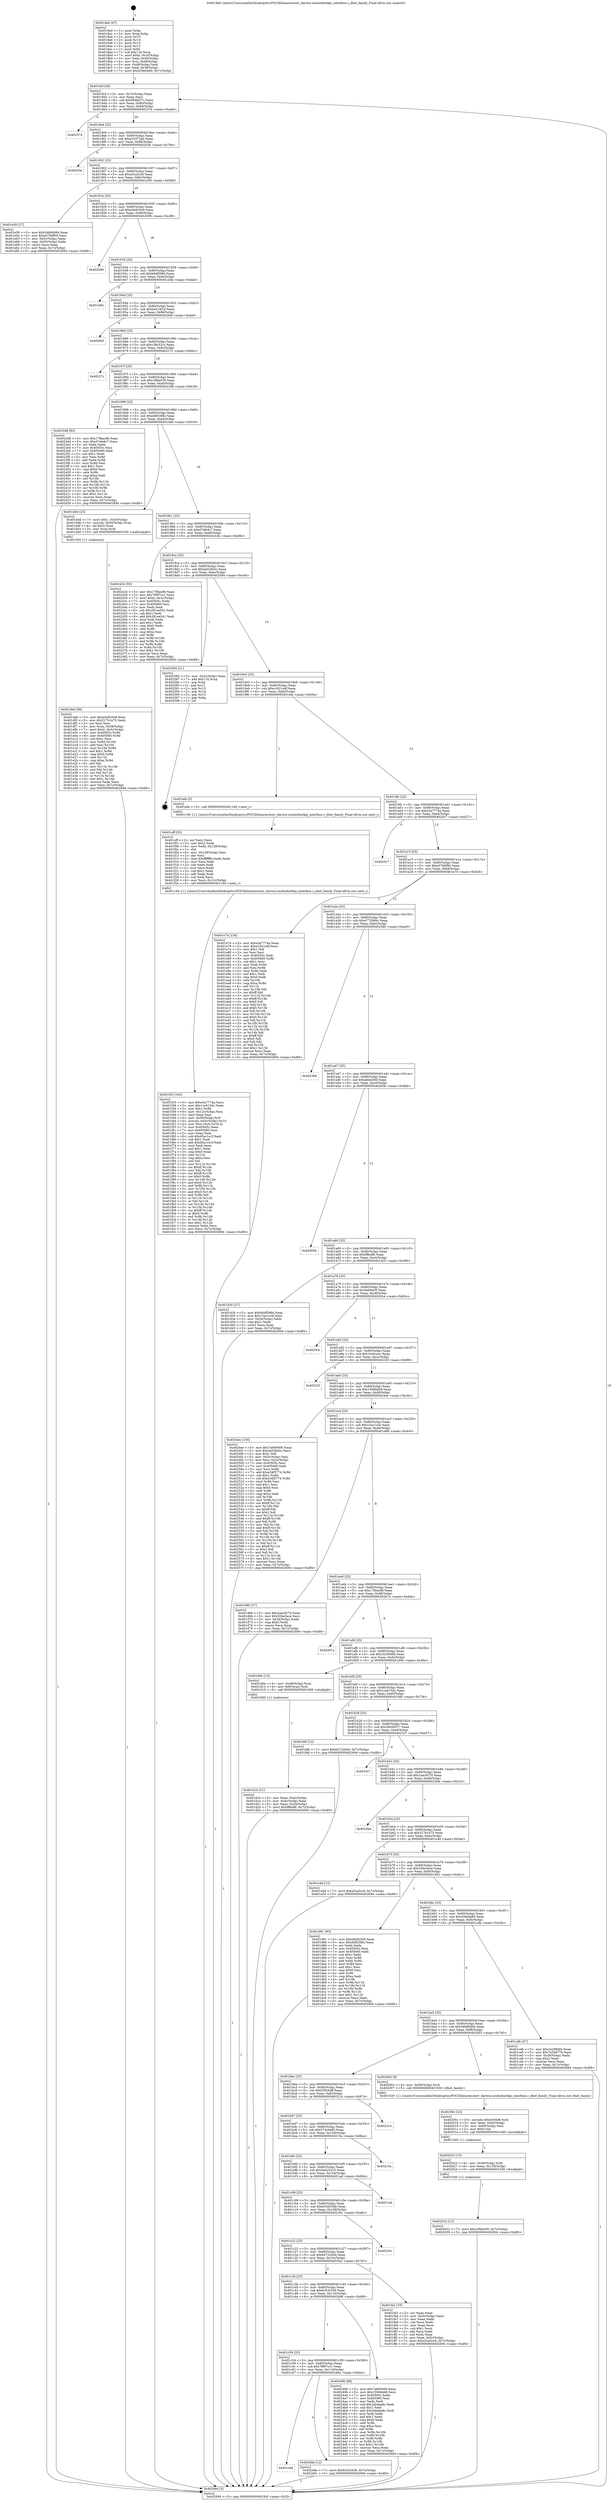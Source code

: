 digraph "0x4018a0" {
  label = "0x4018a0 (/mnt/c/Users/mathe/Desktop/tcc/POCII/binaries/extr_darwin-xnubsdnetkpi_interface.c_ifnet_family_Final-ollvm.out::main(0))"
  labelloc = "t"
  node[shape=record]

  Entry [label="",width=0.3,height=0.3,shape=circle,fillcolor=black,style=filled]
  "0x4018cf" [label="{
     0x4018cf [26]\l
     | [instrs]\l
     &nbsp;&nbsp;0x4018cf \<+3\>: mov -0x7c(%rbp),%eax\l
     &nbsp;&nbsp;0x4018d2 \<+2\>: mov %eax,%ecx\l
     &nbsp;&nbsp;0x4018d4 \<+6\>: sub $0x994bf27c,%ecx\l
     &nbsp;&nbsp;0x4018da \<+3\>: mov %eax,-0x80(%rbp)\l
     &nbsp;&nbsp;0x4018dd \<+6\>: mov %ecx,-0x84(%rbp)\l
     &nbsp;&nbsp;0x4018e3 \<+6\>: je 0000000000402374 \<main+0xad4\>\l
  }"]
  "0x402374" [label="{
     0x402374\l
  }", style=dashed]
  "0x4018e9" [label="{
     0x4018e9 [25]\l
     | [instrs]\l
     &nbsp;&nbsp;0x4018e9 \<+5\>: jmp 00000000004018ee \<main+0x4e\>\l
     &nbsp;&nbsp;0x4018ee \<+3\>: mov -0x80(%rbp),%eax\l
     &nbsp;&nbsp;0x4018f1 \<+5\>: sub $0xa10372ab,%eax\l
     &nbsp;&nbsp;0x4018f6 \<+6\>: mov %eax,-0x88(%rbp)\l
     &nbsp;&nbsp;0x4018fc \<+6\>: je 000000000040203e \<main+0x79e\>\l
  }"]
  Exit [label="",width=0.3,height=0.3,shape=circle,fillcolor=black,style=filled,peripheries=2]
  "0x40203e" [label="{
     0x40203e\l
  }", style=dashed]
  "0x401902" [label="{
     0x401902 [25]\l
     | [instrs]\l
     &nbsp;&nbsp;0x401902 \<+5\>: jmp 0000000000401907 \<main+0x67\>\l
     &nbsp;&nbsp;0x401907 \<+3\>: mov -0x80(%rbp),%eax\l
     &nbsp;&nbsp;0x40190a \<+5\>: sub $0xa3ca5cc8,%eax\l
     &nbsp;&nbsp;0x40190f \<+6\>: mov %eax,-0x8c(%rbp)\l
     &nbsp;&nbsp;0x401915 \<+6\>: je 0000000000401e59 \<main+0x5b9\>\l
  }"]
  "0x401c6d" [label="{
     0x401c6d\l
  }", style=dashed]
  "0x401e59" [label="{
     0x401e59 [27]\l
     | [instrs]\l
     &nbsp;&nbsp;0x401e59 \<+5\>: mov $0x54666d94,%eax\l
     &nbsp;&nbsp;0x401e5e \<+5\>: mov $0xe57b6f00,%ecx\l
     &nbsp;&nbsp;0x401e63 \<+3\>: mov -0x5c(%rbp),%edx\l
     &nbsp;&nbsp;0x401e66 \<+3\>: cmp -0x50(%rbp),%edx\l
     &nbsp;&nbsp;0x401e69 \<+3\>: cmovl %ecx,%eax\l
     &nbsp;&nbsp;0x401e6c \<+3\>: mov %eax,-0x7c(%rbp)\l
     &nbsp;&nbsp;0x401e6f \<+5\>: jmp 0000000000402694 \<main+0xdf4\>\l
  }"]
  "0x40191b" [label="{
     0x40191b [25]\l
     | [instrs]\l
     &nbsp;&nbsp;0x40191b \<+5\>: jmp 0000000000401920 \<main+0x80\>\l
     &nbsp;&nbsp;0x401920 \<+3\>: mov -0x80(%rbp),%eax\l
     &nbsp;&nbsp;0x401923 \<+5\>: sub $0xa5e925e9,%eax\l
     &nbsp;&nbsp;0x401928 \<+6\>: mov %eax,-0x90(%rbp)\l
     &nbsp;&nbsp;0x40192e \<+6\>: je 0000000000402599 \<main+0xcf9\>\l
  }"]
  "0x40248a" [label="{
     0x40248a [12]\l
     | [instrs]\l
     &nbsp;&nbsp;0x40248a \<+7\>: movl $0x6c53c536,-0x7c(%rbp)\l
     &nbsp;&nbsp;0x402491 \<+5\>: jmp 0000000000402694 \<main+0xdf4\>\l
  }"]
  "0x402599" [label="{
     0x402599\l
  }", style=dashed]
  "0x401934" [label="{
     0x401934 [25]\l
     | [instrs]\l
     &nbsp;&nbsp;0x401934 \<+5\>: jmp 0000000000401939 \<main+0x99\>\l
     &nbsp;&nbsp;0x401939 \<+3\>: mov -0x80(%rbp),%eax\l
     &nbsp;&nbsp;0x40193c \<+5\>: sub $0xb84f5984,%eax\l
     &nbsp;&nbsp;0x401941 \<+6\>: mov %eax,-0x94(%rbp)\l
     &nbsp;&nbsp;0x401947 \<+6\>: je 0000000000401d4b \<main+0x4ab\>\l
  }"]
  "0x401c54" [label="{
     0x401c54 [25]\l
     | [instrs]\l
     &nbsp;&nbsp;0x401c54 \<+5\>: jmp 0000000000401c59 \<main+0x3b9\>\l
     &nbsp;&nbsp;0x401c59 \<+3\>: mov -0x80(%rbp),%eax\l
     &nbsp;&nbsp;0x401c5c \<+5\>: sub $0x78f97cc1,%eax\l
     &nbsp;&nbsp;0x401c61 \<+6\>: mov %eax,-0x114(%rbp)\l
     &nbsp;&nbsp;0x401c67 \<+6\>: je 000000000040248a \<main+0xbea\>\l
  }"]
  "0x401d4b" [label="{
     0x401d4b\l
  }", style=dashed]
  "0x40194d" [label="{
     0x40194d [25]\l
     | [instrs]\l
     &nbsp;&nbsp;0x40194d \<+5\>: jmp 0000000000401952 \<main+0xb2\>\l
     &nbsp;&nbsp;0x401952 \<+3\>: mov -0x80(%rbp),%eax\l
     &nbsp;&nbsp;0x401955 \<+5\>: sub $0xbe214f1d,%eax\l
     &nbsp;&nbsp;0x40195a \<+6\>: mov %eax,-0x98(%rbp)\l
     &nbsp;&nbsp;0x401960 \<+6\>: je 000000000040264f \<main+0xdaf\>\l
  }"]
  "0x402496" [label="{
     0x402496 [88]\l
     | [instrs]\l
     &nbsp;&nbsp;0x402496 \<+5\>: mov $0x7a665606,%eax\l
     &nbsp;&nbsp;0x40249b \<+5\>: mov $0x1506bbb8,%ecx\l
     &nbsp;&nbsp;0x4024a0 \<+7\>: mov 0x40505c,%edx\l
     &nbsp;&nbsp;0x4024a7 \<+7\>: mov 0x405060,%esi\l
     &nbsp;&nbsp;0x4024ae \<+2\>: mov %edx,%edi\l
     &nbsp;&nbsp;0x4024b0 \<+6\>: sub $0x2abdaa8c,%edi\l
     &nbsp;&nbsp;0x4024b6 \<+3\>: sub $0x1,%edi\l
     &nbsp;&nbsp;0x4024b9 \<+6\>: add $0x2abdaa8c,%edi\l
     &nbsp;&nbsp;0x4024bf \<+3\>: imul %edi,%edx\l
     &nbsp;&nbsp;0x4024c2 \<+3\>: and $0x1,%edx\l
     &nbsp;&nbsp;0x4024c5 \<+3\>: cmp $0x0,%edx\l
     &nbsp;&nbsp;0x4024c8 \<+4\>: sete %r8b\l
     &nbsp;&nbsp;0x4024cc \<+3\>: cmp $0xa,%esi\l
     &nbsp;&nbsp;0x4024cf \<+4\>: setl %r9b\l
     &nbsp;&nbsp;0x4024d3 \<+3\>: mov %r8b,%r10b\l
     &nbsp;&nbsp;0x4024d6 \<+3\>: and %r9b,%r10b\l
     &nbsp;&nbsp;0x4024d9 \<+3\>: xor %r9b,%r8b\l
     &nbsp;&nbsp;0x4024dc \<+3\>: or %r8b,%r10b\l
     &nbsp;&nbsp;0x4024df \<+4\>: test $0x1,%r10b\l
     &nbsp;&nbsp;0x4024e3 \<+3\>: cmovne %ecx,%eax\l
     &nbsp;&nbsp;0x4024e6 \<+3\>: mov %eax,-0x7c(%rbp)\l
     &nbsp;&nbsp;0x4024e9 \<+5\>: jmp 0000000000402694 \<main+0xdf4\>\l
  }"]
  "0x40264f" [label="{
     0x40264f\l
  }", style=dashed]
  "0x401966" [label="{
     0x401966 [25]\l
     | [instrs]\l
     &nbsp;&nbsp;0x401966 \<+5\>: jmp 000000000040196b \<main+0xcb\>\l
     &nbsp;&nbsp;0x40196b \<+3\>: mov -0x80(%rbp),%eax\l
     &nbsp;&nbsp;0x40196e \<+5\>: sub $0xc38c52cc,%eax\l
     &nbsp;&nbsp;0x401973 \<+6\>: mov %eax,-0x9c(%rbp)\l
     &nbsp;&nbsp;0x401979 \<+6\>: je 000000000040227c \<main+0x9dc\>\l
  }"]
  "0x402032" [label="{
     0x402032 [12]\l
     | [instrs]\l
     &nbsp;&nbsp;0x402032 \<+7\>: movl $0xc3f6a039,-0x7c(%rbp)\l
     &nbsp;&nbsp;0x402039 \<+5\>: jmp 0000000000402694 \<main+0xdf4\>\l
  }"]
  "0x40227c" [label="{
     0x40227c\l
  }", style=dashed]
  "0x40197f" [label="{
     0x40197f [25]\l
     | [instrs]\l
     &nbsp;&nbsp;0x40197f \<+5\>: jmp 0000000000401984 \<main+0xe4\>\l
     &nbsp;&nbsp;0x401984 \<+3\>: mov -0x80(%rbp),%eax\l
     &nbsp;&nbsp;0x401987 \<+5\>: sub $0xc3f6a039,%eax\l
     &nbsp;&nbsp;0x40198c \<+6\>: mov %eax,-0xa0(%rbp)\l
     &nbsp;&nbsp;0x401992 \<+6\>: je 00000000004023d8 \<main+0xb38\>\l
  }"]
  "0x402023" [label="{
     0x402023 [15]\l
     | [instrs]\l
     &nbsp;&nbsp;0x402023 \<+4\>: mov -0x58(%rbp),%rdi\l
     &nbsp;&nbsp;0x402027 \<+6\>: mov %eax,-0x130(%rbp)\l
     &nbsp;&nbsp;0x40202d \<+5\>: call 0000000000401030 \<free@plt\>\l
     | [calls]\l
     &nbsp;&nbsp;0x401030 \{1\} (unknown)\l
  }"]
  "0x4023d8" [label="{
     0x4023d8 [83]\l
     | [instrs]\l
     &nbsp;&nbsp;0x4023d8 \<+5\>: mov $0x17fbac88,%eax\l
     &nbsp;&nbsp;0x4023dd \<+5\>: mov $0xd7efe4c7,%ecx\l
     &nbsp;&nbsp;0x4023e2 \<+2\>: xor %edx,%edx\l
     &nbsp;&nbsp;0x4023e4 \<+7\>: mov 0x40505c,%esi\l
     &nbsp;&nbsp;0x4023eb \<+7\>: mov 0x405060,%edi\l
     &nbsp;&nbsp;0x4023f2 \<+3\>: sub $0x1,%edx\l
     &nbsp;&nbsp;0x4023f5 \<+3\>: mov %esi,%r8d\l
     &nbsp;&nbsp;0x4023f8 \<+3\>: add %edx,%r8d\l
     &nbsp;&nbsp;0x4023fb \<+4\>: imul %r8d,%esi\l
     &nbsp;&nbsp;0x4023ff \<+3\>: and $0x1,%esi\l
     &nbsp;&nbsp;0x402402 \<+3\>: cmp $0x0,%esi\l
     &nbsp;&nbsp;0x402405 \<+4\>: sete %r9b\l
     &nbsp;&nbsp;0x402409 \<+3\>: cmp $0xa,%edi\l
     &nbsp;&nbsp;0x40240c \<+4\>: setl %r10b\l
     &nbsp;&nbsp;0x402410 \<+3\>: mov %r9b,%r11b\l
     &nbsp;&nbsp;0x402413 \<+3\>: and %r10b,%r11b\l
     &nbsp;&nbsp;0x402416 \<+3\>: xor %r10b,%r9b\l
     &nbsp;&nbsp;0x402419 \<+3\>: or %r9b,%r11b\l
     &nbsp;&nbsp;0x40241c \<+4\>: test $0x1,%r11b\l
     &nbsp;&nbsp;0x402420 \<+3\>: cmovne %ecx,%eax\l
     &nbsp;&nbsp;0x402423 \<+3\>: mov %eax,-0x7c(%rbp)\l
     &nbsp;&nbsp;0x402426 \<+5\>: jmp 0000000000402694 \<main+0xdf4\>\l
  }"]
  "0x401998" [label="{
     0x401998 [25]\l
     | [instrs]\l
     &nbsp;&nbsp;0x401998 \<+5\>: jmp 000000000040199d \<main+0xfd\>\l
     &nbsp;&nbsp;0x40199d \<+3\>: mov -0x80(%rbp),%eax\l
     &nbsp;&nbsp;0x4019a0 \<+5\>: sub $0xd4f5398c,%eax\l
     &nbsp;&nbsp;0x4019a5 \<+6\>: mov %eax,-0xa4(%rbp)\l
     &nbsp;&nbsp;0x4019ab \<+6\>: je 0000000000401dd4 \<main+0x534\>\l
  }"]
  "0x40200c" [label="{
     0x40200c [23]\l
     | [instrs]\l
     &nbsp;&nbsp;0x40200c \<+10\>: movabs $0x4030d6,%rdi\l
     &nbsp;&nbsp;0x402016 \<+3\>: mov %eax,-0x60(%rbp)\l
     &nbsp;&nbsp;0x402019 \<+3\>: mov -0x60(%rbp),%esi\l
     &nbsp;&nbsp;0x40201c \<+2\>: mov $0x0,%al\l
     &nbsp;&nbsp;0x40201e \<+5\>: call 0000000000401040 \<printf@plt\>\l
     | [calls]\l
     &nbsp;&nbsp;0x401040 \{1\} (unknown)\l
  }"]
  "0x401dd4" [label="{
     0x401dd4 [23]\l
     | [instrs]\l
     &nbsp;&nbsp;0x401dd4 \<+7\>: movl $0x1,-0x50(%rbp)\l
     &nbsp;&nbsp;0x401ddb \<+4\>: movslq -0x50(%rbp),%rax\l
     &nbsp;&nbsp;0x401ddf \<+4\>: shl $0x2,%rax\l
     &nbsp;&nbsp;0x401de3 \<+3\>: mov %rax,%rdi\l
     &nbsp;&nbsp;0x401de6 \<+5\>: call 0000000000401050 \<malloc@plt\>\l
     | [calls]\l
     &nbsp;&nbsp;0x401050 \{1\} (unknown)\l
  }"]
  "0x4019b1" [label="{
     0x4019b1 [25]\l
     | [instrs]\l
     &nbsp;&nbsp;0x4019b1 \<+5\>: jmp 00000000004019b6 \<main+0x116\>\l
     &nbsp;&nbsp;0x4019b6 \<+3\>: mov -0x80(%rbp),%eax\l
     &nbsp;&nbsp;0x4019b9 \<+5\>: sub $0xd7efe4c7,%eax\l
     &nbsp;&nbsp;0x4019be \<+6\>: mov %eax,-0xa8(%rbp)\l
     &nbsp;&nbsp;0x4019c4 \<+6\>: je 000000000040242b \<main+0xb8b\>\l
  }"]
  "0x401c3b" [label="{
     0x401c3b [25]\l
     | [instrs]\l
     &nbsp;&nbsp;0x401c3b \<+5\>: jmp 0000000000401c40 \<main+0x3a0\>\l
     &nbsp;&nbsp;0x401c40 \<+3\>: mov -0x80(%rbp),%eax\l
     &nbsp;&nbsp;0x401c43 \<+5\>: sub $0x6c53c536,%eax\l
     &nbsp;&nbsp;0x401c48 \<+6\>: mov %eax,-0x110(%rbp)\l
     &nbsp;&nbsp;0x401c4e \<+6\>: je 0000000000402496 \<main+0xbf6\>\l
  }"]
  "0x40242b" [label="{
     0x40242b [95]\l
     | [instrs]\l
     &nbsp;&nbsp;0x40242b \<+5\>: mov $0x17fbac88,%eax\l
     &nbsp;&nbsp;0x402430 \<+5\>: mov $0x78f97cc1,%ecx\l
     &nbsp;&nbsp;0x402435 \<+7\>: movl $0x0,-0x3c(%rbp)\l
     &nbsp;&nbsp;0x40243c \<+7\>: mov 0x40505c,%edx\l
     &nbsp;&nbsp;0x402443 \<+7\>: mov 0x405060,%esi\l
     &nbsp;&nbsp;0x40244a \<+2\>: mov %edx,%edi\l
     &nbsp;&nbsp;0x40244c \<+6\>: sub $0x281ee541,%edi\l
     &nbsp;&nbsp;0x402452 \<+3\>: sub $0x1,%edi\l
     &nbsp;&nbsp;0x402455 \<+6\>: add $0x281ee541,%edi\l
     &nbsp;&nbsp;0x40245b \<+3\>: imul %edi,%edx\l
     &nbsp;&nbsp;0x40245e \<+3\>: and $0x1,%edx\l
     &nbsp;&nbsp;0x402461 \<+3\>: cmp $0x0,%edx\l
     &nbsp;&nbsp;0x402464 \<+4\>: sete %r8b\l
     &nbsp;&nbsp;0x402468 \<+3\>: cmp $0xa,%esi\l
     &nbsp;&nbsp;0x40246b \<+4\>: setl %r9b\l
     &nbsp;&nbsp;0x40246f \<+3\>: mov %r8b,%r10b\l
     &nbsp;&nbsp;0x402472 \<+3\>: and %r9b,%r10b\l
     &nbsp;&nbsp;0x402475 \<+3\>: xor %r9b,%r8b\l
     &nbsp;&nbsp;0x402478 \<+3\>: or %r8b,%r10b\l
     &nbsp;&nbsp;0x40247b \<+4\>: test $0x1,%r10b\l
     &nbsp;&nbsp;0x40247f \<+3\>: cmovne %ecx,%eax\l
     &nbsp;&nbsp;0x402482 \<+3\>: mov %eax,-0x7c(%rbp)\l
     &nbsp;&nbsp;0x402485 \<+5\>: jmp 0000000000402694 \<main+0xdf4\>\l
  }"]
  "0x4019ca" [label="{
     0x4019ca [25]\l
     | [instrs]\l
     &nbsp;&nbsp;0x4019ca \<+5\>: jmp 00000000004019cf \<main+0x12f\>\l
     &nbsp;&nbsp;0x4019cf \<+3\>: mov -0x80(%rbp),%eax\l
     &nbsp;&nbsp;0x4019d2 \<+5\>: sub $0xda528a5c,%eax\l
     &nbsp;&nbsp;0x4019d7 \<+6\>: mov %eax,-0xac(%rbp)\l
     &nbsp;&nbsp;0x4019dd \<+6\>: je 0000000000402584 \<main+0xce4\>\l
  }"]
  "0x401fe2" [label="{
     0x401fe2 [33]\l
     | [instrs]\l
     &nbsp;&nbsp;0x401fe2 \<+2\>: xor %eax,%eax\l
     &nbsp;&nbsp;0x401fe4 \<+3\>: mov -0x5c(%rbp),%ecx\l
     &nbsp;&nbsp;0x401fe7 \<+2\>: mov %eax,%edx\l
     &nbsp;&nbsp;0x401fe9 \<+2\>: sub %ecx,%edx\l
     &nbsp;&nbsp;0x401feb \<+2\>: mov %eax,%ecx\l
     &nbsp;&nbsp;0x401fed \<+3\>: sub $0x1,%ecx\l
     &nbsp;&nbsp;0x401ff0 \<+2\>: add %ecx,%edx\l
     &nbsp;&nbsp;0x401ff2 \<+2\>: sub %edx,%eax\l
     &nbsp;&nbsp;0x401ff4 \<+3\>: mov %eax,-0x5c(%rbp)\l
     &nbsp;&nbsp;0x401ff7 \<+7\>: movl $0xa3ca5cc8,-0x7c(%rbp)\l
     &nbsp;&nbsp;0x401ffe \<+5\>: jmp 0000000000402694 \<main+0xdf4\>\l
  }"]
  "0x402584" [label="{
     0x402584 [21]\l
     | [instrs]\l
     &nbsp;&nbsp;0x402584 \<+3\>: mov -0x2c(%rbp),%eax\l
     &nbsp;&nbsp;0x402587 \<+7\>: add $0x118,%rsp\l
     &nbsp;&nbsp;0x40258e \<+1\>: pop %rbx\l
     &nbsp;&nbsp;0x40258f \<+2\>: pop %r12\l
     &nbsp;&nbsp;0x402591 \<+2\>: pop %r13\l
     &nbsp;&nbsp;0x402593 \<+2\>: pop %r14\l
     &nbsp;&nbsp;0x402595 \<+2\>: pop %r15\l
     &nbsp;&nbsp;0x402597 \<+1\>: pop %rbp\l
     &nbsp;&nbsp;0x402598 \<+1\>: ret\l
  }"]
  "0x4019e3" [label="{
     0x4019e3 [25]\l
     | [instrs]\l
     &nbsp;&nbsp;0x4019e3 \<+5\>: jmp 00000000004019e8 \<main+0x148\>\l
     &nbsp;&nbsp;0x4019e8 \<+3\>: mov -0x80(%rbp),%eax\l
     &nbsp;&nbsp;0x4019eb \<+5\>: sub $0xe1621e4f,%eax\l
     &nbsp;&nbsp;0x4019f0 \<+6\>: mov %eax,-0xb0(%rbp)\l
     &nbsp;&nbsp;0x4019f6 \<+6\>: je 0000000000401efa \<main+0x65a\>\l
  }"]
  "0x401c22" [label="{
     0x401c22 [25]\l
     | [instrs]\l
     &nbsp;&nbsp;0x401c22 \<+5\>: jmp 0000000000401c27 \<main+0x387\>\l
     &nbsp;&nbsp;0x401c27 \<+3\>: mov -0x80(%rbp),%eax\l
     &nbsp;&nbsp;0x401c2a \<+5\>: sub $0x64722b0d,%eax\l
     &nbsp;&nbsp;0x401c2f \<+6\>: mov %eax,-0x10c(%rbp)\l
     &nbsp;&nbsp;0x401c35 \<+6\>: je 0000000000401fe2 \<main+0x742\>\l
  }"]
  "0x401efa" [label="{
     0x401efa [5]\l
     | [instrs]\l
     &nbsp;&nbsp;0x401efa \<+5\>: call 0000000000401160 \<next_i\>\l
     | [calls]\l
     &nbsp;&nbsp;0x401160 \{1\} (/mnt/c/Users/mathe/Desktop/tcc/POCII/binaries/extr_darwin-xnubsdnetkpi_interface.c_ifnet_family_Final-ollvm.out::next_i)\l
  }"]
  "0x4019fc" [label="{
     0x4019fc [25]\l
     | [instrs]\l
     &nbsp;&nbsp;0x4019fc \<+5\>: jmp 0000000000401a01 \<main+0x161\>\l
     &nbsp;&nbsp;0x401a01 \<+3\>: mov -0x80(%rbp),%eax\l
     &nbsp;&nbsp;0x401a04 \<+5\>: sub $0xe3a7774a,%eax\l
     &nbsp;&nbsp;0x401a09 \<+6\>: mov %eax,-0xb4(%rbp)\l
     &nbsp;&nbsp;0x401a0f \<+6\>: je 00000000004025c7 \<main+0xd27\>\l
  }"]
  "0x40230c" [label="{
     0x40230c\l
  }", style=dashed]
  "0x4025c7" [label="{
     0x4025c7\l
  }", style=dashed]
  "0x401a15" [label="{
     0x401a15 [25]\l
     | [instrs]\l
     &nbsp;&nbsp;0x401a15 \<+5\>: jmp 0000000000401a1a \<main+0x17a\>\l
     &nbsp;&nbsp;0x401a1a \<+3\>: mov -0x80(%rbp),%eax\l
     &nbsp;&nbsp;0x401a1d \<+5\>: sub $0xe57b6f00,%eax\l
     &nbsp;&nbsp;0x401a22 \<+6\>: mov %eax,-0xb8(%rbp)\l
     &nbsp;&nbsp;0x401a28 \<+6\>: je 0000000000401e74 \<main+0x5d4\>\l
  }"]
  "0x401c09" [label="{
     0x401c09 [25]\l
     | [instrs]\l
     &nbsp;&nbsp;0x401c09 \<+5\>: jmp 0000000000401c0e \<main+0x36e\>\l
     &nbsp;&nbsp;0x401c0e \<+3\>: mov -0x80(%rbp),%eax\l
     &nbsp;&nbsp;0x401c11 \<+5\>: sub $0x633d53bb,%eax\l
     &nbsp;&nbsp;0x401c16 \<+6\>: mov %eax,-0x108(%rbp)\l
     &nbsp;&nbsp;0x401c1c \<+6\>: je 000000000040230c \<main+0xa6c\>\l
  }"]
  "0x401e74" [label="{
     0x401e74 [134]\l
     | [instrs]\l
     &nbsp;&nbsp;0x401e74 \<+5\>: mov $0xe3a7774a,%eax\l
     &nbsp;&nbsp;0x401e79 \<+5\>: mov $0xe1621e4f,%ecx\l
     &nbsp;&nbsp;0x401e7e \<+2\>: mov $0x1,%dl\l
     &nbsp;&nbsp;0x401e80 \<+2\>: xor %esi,%esi\l
     &nbsp;&nbsp;0x401e82 \<+7\>: mov 0x40505c,%edi\l
     &nbsp;&nbsp;0x401e89 \<+8\>: mov 0x405060,%r8d\l
     &nbsp;&nbsp;0x401e91 \<+3\>: sub $0x1,%esi\l
     &nbsp;&nbsp;0x401e94 \<+3\>: mov %edi,%r9d\l
     &nbsp;&nbsp;0x401e97 \<+3\>: add %esi,%r9d\l
     &nbsp;&nbsp;0x401e9a \<+4\>: imul %r9d,%edi\l
     &nbsp;&nbsp;0x401e9e \<+3\>: and $0x1,%edi\l
     &nbsp;&nbsp;0x401ea1 \<+3\>: cmp $0x0,%edi\l
     &nbsp;&nbsp;0x401ea4 \<+4\>: sete %r10b\l
     &nbsp;&nbsp;0x401ea8 \<+4\>: cmp $0xa,%r8d\l
     &nbsp;&nbsp;0x401eac \<+4\>: setl %r11b\l
     &nbsp;&nbsp;0x401eb0 \<+3\>: mov %r10b,%bl\l
     &nbsp;&nbsp;0x401eb3 \<+3\>: xor $0xff,%bl\l
     &nbsp;&nbsp;0x401eb6 \<+3\>: mov %r11b,%r14b\l
     &nbsp;&nbsp;0x401eb9 \<+4\>: xor $0xff,%r14b\l
     &nbsp;&nbsp;0x401ebd \<+3\>: xor $0x0,%dl\l
     &nbsp;&nbsp;0x401ec0 \<+3\>: mov %bl,%r15b\l
     &nbsp;&nbsp;0x401ec3 \<+4\>: and $0x0,%r15b\l
     &nbsp;&nbsp;0x401ec7 \<+3\>: and %dl,%r10b\l
     &nbsp;&nbsp;0x401eca \<+3\>: mov %r14b,%r12b\l
     &nbsp;&nbsp;0x401ecd \<+4\>: and $0x0,%r12b\l
     &nbsp;&nbsp;0x401ed1 \<+3\>: and %dl,%r11b\l
     &nbsp;&nbsp;0x401ed4 \<+3\>: or %r10b,%r15b\l
     &nbsp;&nbsp;0x401ed7 \<+3\>: or %r11b,%r12b\l
     &nbsp;&nbsp;0x401eda \<+3\>: xor %r12b,%r15b\l
     &nbsp;&nbsp;0x401edd \<+3\>: or %r14b,%bl\l
     &nbsp;&nbsp;0x401ee0 \<+3\>: xor $0xff,%bl\l
     &nbsp;&nbsp;0x401ee3 \<+3\>: or $0x0,%dl\l
     &nbsp;&nbsp;0x401ee6 \<+2\>: and %dl,%bl\l
     &nbsp;&nbsp;0x401ee8 \<+3\>: or %bl,%r15b\l
     &nbsp;&nbsp;0x401eeb \<+4\>: test $0x1,%r15b\l
     &nbsp;&nbsp;0x401eef \<+3\>: cmovne %ecx,%eax\l
     &nbsp;&nbsp;0x401ef2 \<+3\>: mov %eax,-0x7c(%rbp)\l
     &nbsp;&nbsp;0x401ef5 \<+5\>: jmp 0000000000402694 \<main+0xdf4\>\l
  }"]
  "0x401a2e" [label="{
     0x401a2e [25]\l
     | [instrs]\l
     &nbsp;&nbsp;0x401a2e \<+5\>: jmp 0000000000401a33 \<main+0x193\>\l
     &nbsp;&nbsp;0x401a33 \<+3\>: mov -0x80(%rbp),%eax\l
     &nbsp;&nbsp;0x401a36 \<+5\>: sub $0xe77299dc,%eax\l
     &nbsp;&nbsp;0x401a3b \<+6\>: mov %eax,-0xbc(%rbp)\l
     &nbsp;&nbsp;0x401a41 \<+6\>: je 0000000000402380 \<main+0xae0\>\l
  }"]
  "0x4021ad" [label="{
     0x4021ad\l
  }", style=dashed]
  "0x402380" [label="{
     0x402380\l
  }", style=dashed]
  "0x401a47" [label="{
     0x401a47 [25]\l
     | [instrs]\l
     &nbsp;&nbsp;0x401a47 \<+5\>: jmp 0000000000401a4c \<main+0x1ac\>\l
     &nbsp;&nbsp;0x401a4c \<+3\>: mov -0x80(%rbp),%eax\l
     &nbsp;&nbsp;0x401a4f \<+5\>: sub $0xeefa4360,%eax\l
     &nbsp;&nbsp;0x401a54 \<+6\>: mov %eax,-0xc0(%rbp)\l
     &nbsp;&nbsp;0x401a5a \<+6\>: je 000000000040265b \<main+0xdbb\>\l
  }"]
  "0x401bf0" [label="{
     0x401bf0 [25]\l
     | [instrs]\l
     &nbsp;&nbsp;0x401bf0 \<+5\>: jmp 0000000000401bf5 \<main+0x355\>\l
     &nbsp;&nbsp;0x401bf5 \<+3\>: mov -0x80(%rbp),%eax\l
     &nbsp;&nbsp;0x401bf8 \<+5\>: sub $0x5ab25415,%eax\l
     &nbsp;&nbsp;0x401bfd \<+6\>: mov %eax,-0x104(%rbp)\l
     &nbsp;&nbsp;0x401c03 \<+6\>: je 00000000004021ad \<main+0x90d\>\l
  }"]
  "0x40265b" [label="{
     0x40265b\l
  }", style=dashed]
  "0x401a60" [label="{
     0x401a60 [25]\l
     | [instrs]\l
     &nbsp;&nbsp;0x401a60 \<+5\>: jmp 0000000000401a65 \<main+0x1c5\>\l
     &nbsp;&nbsp;0x401a65 \<+3\>: mov -0x80(%rbp),%eax\l
     &nbsp;&nbsp;0x401a68 \<+5\>: sub $0x9ffe4f6,%eax\l
     &nbsp;&nbsp;0x401a6d \<+6\>: mov %eax,-0xc4(%rbp)\l
     &nbsp;&nbsp;0x401a73 \<+6\>: je 0000000000401d30 \<main+0x490\>\l
  }"]
  "0x40215a" [label="{
     0x40215a\l
  }", style=dashed]
  "0x401d30" [label="{
     0x401d30 [27]\l
     | [instrs]\l
     &nbsp;&nbsp;0x401d30 \<+5\>: mov $0xb84f5984,%eax\l
     &nbsp;&nbsp;0x401d35 \<+5\>: mov $0x15ac1ccb,%ecx\l
     &nbsp;&nbsp;0x401d3a \<+3\>: mov -0x34(%rbp),%edx\l
     &nbsp;&nbsp;0x401d3d \<+3\>: cmp $0x1,%edx\l
     &nbsp;&nbsp;0x401d40 \<+3\>: cmovl %ecx,%eax\l
     &nbsp;&nbsp;0x401d43 \<+3\>: mov %eax,-0x7c(%rbp)\l
     &nbsp;&nbsp;0x401d46 \<+5\>: jmp 0000000000402694 \<main+0xdf4\>\l
  }"]
  "0x401a79" [label="{
     0x401a79 [25]\l
     | [instrs]\l
     &nbsp;&nbsp;0x401a79 \<+5\>: jmp 0000000000401a7e \<main+0x1de\>\l
     &nbsp;&nbsp;0x401a7e \<+3\>: mov -0x80(%rbp),%eax\l
     &nbsp;&nbsp;0x401a81 \<+5\>: sub $0xdeb9a05,%eax\l
     &nbsp;&nbsp;0x401a86 \<+6\>: mov %eax,-0xc8(%rbp)\l
     &nbsp;&nbsp;0x401a8c \<+6\>: je 00000000004020ce \<main+0x82e\>\l
  }"]
  "0x401bd7" [label="{
     0x401bd7 [25]\l
     | [instrs]\l
     &nbsp;&nbsp;0x401bd7 \<+5\>: jmp 0000000000401bdc \<main+0x33c\>\l
     &nbsp;&nbsp;0x401bdc \<+3\>: mov -0x80(%rbp),%eax\l
     &nbsp;&nbsp;0x401bdf \<+5\>: sub $0x574c6e85,%eax\l
     &nbsp;&nbsp;0x401be4 \<+6\>: mov %eax,-0x100(%rbp)\l
     &nbsp;&nbsp;0x401bea \<+6\>: je 000000000040215a \<main+0x8ba\>\l
  }"]
  "0x4020ce" [label="{
     0x4020ce\l
  }", style=dashed]
  "0x401a92" [label="{
     0x401a92 [25]\l
     | [instrs]\l
     &nbsp;&nbsp;0x401a92 \<+5\>: jmp 0000000000401a97 \<main+0x1f7\>\l
     &nbsp;&nbsp;0x401a97 \<+3\>: mov -0x80(%rbp),%eax\l
     &nbsp;&nbsp;0x401a9a \<+5\>: sub $0x10c0cacc,%eax\l
     &nbsp;&nbsp;0x401a9f \<+6\>: mov %eax,-0xcc(%rbp)\l
     &nbsp;&nbsp;0x401aa5 \<+6\>: je 000000000040222f \<main+0x98f\>\l
  }"]
  "0x402214" [label="{
     0x402214\l
  }", style=dashed]
  "0x40222f" [label="{
     0x40222f\l
  }", style=dashed]
  "0x401aab" [label="{
     0x401aab [25]\l
     | [instrs]\l
     &nbsp;&nbsp;0x401aab \<+5\>: jmp 0000000000401ab0 \<main+0x210\>\l
     &nbsp;&nbsp;0x401ab0 \<+3\>: mov -0x80(%rbp),%eax\l
     &nbsp;&nbsp;0x401ab3 \<+5\>: sub $0x1506bbb8,%eax\l
     &nbsp;&nbsp;0x401ab8 \<+6\>: mov %eax,-0xd0(%rbp)\l
     &nbsp;&nbsp;0x401abe \<+6\>: je 00000000004024ee \<main+0xc4e\>\l
  }"]
  "0x401bbe" [label="{
     0x401bbe [25]\l
     | [instrs]\l
     &nbsp;&nbsp;0x401bbe \<+5\>: jmp 0000000000401bc3 \<main+0x323\>\l
     &nbsp;&nbsp;0x401bc3 \<+3\>: mov -0x80(%rbp),%eax\l
     &nbsp;&nbsp;0x401bc6 \<+5\>: sub $0x55f344ff,%eax\l
     &nbsp;&nbsp;0x401bcb \<+6\>: mov %eax,-0xfc(%rbp)\l
     &nbsp;&nbsp;0x401bd1 \<+6\>: je 0000000000402214 \<main+0x974\>\l
  }"]
  "0x4024ee" [label="{
     0x4024ee [150]\l
     | [instrs]\l
     &nbsp;&nbsp;0x4024ee \<+5\>: mov $0x7a665606,%eax\l
     &nbsp;&nbsp;0x4024f3 \<+5\>: mov $0xda528a5c,%ecx\l
     &nbsp;&nbsp;0x4024f8 \<+2\>: mov $0x1,%dl\l
     &nbsp;&nbsp;0x4024fa \<+3\>: mov -0x3c(%rbp),%esi\l
     &nbsp;&nbsp;0x4024fd \<+3\>: mov %esi,-0x2c(%rbp)\l
     &nbsp;&nbsp;0x402500 \<+7\>: mov 0x40505c,%esi\l
     &nbsp;&nbsp;0x402507 \<+7\>: mov 0x405060,%edi\l
     &nbsp;&nbsp;0x40250e \<+3\>: mov %esi,%r8d\l
     &nbsp;&nbsp;0x402511 \<+7\>: add $0xe34f5774,%r8d\l
     &nbsp;&nbsp;0x402518 \<+4\>: sub $0x1,%r8d\l
     &nbsp;&nbsp;0x40251c \<+7\>: sub $0xe34f5774,%r8d\l
     &nbsp;&nbsp;0x402523 \<+4\>: imul %r8d,%esi\l
     &nbsp;&nbsp;0x402527 \<+3\>: and $0x1,%esi\l
     &nbsp;&nbsp;0x40252a \<+3\>: cmp $0x0,%esi\l
     &nbsp;&nbsp;0x40252d \<+4\>: sete %r9b\l
     &nbsp;&nbsp;0x402531 \<+3\>: cmp $0xa,%edi\l
     &nbsp;&nbsp;0x402534 \<+4\>: setl %r10b\l
     &nbsp;&nbsp;0x402538 \<+3\>: mov %r9b,%r11b\l
     &nbsp;&nbsp;0x40253b \<+4\>: xor $0xff,%r11b\l
     &nbsp;&nbsp;0x40253f \<+3\>: mov %r10b,%bl\l
     &nbsp;&nbsp;0x402542 \<+3\>: xor $0xff,%bl\l
     &nbsp;&nbsp;0x402545 \<+3\>: xor $0x1,%dl\l
     &nbsp;&nbsp;0x402548 \<+3\>: mov %r11b,%r14b\l
     &nbsp;&nbsp;0x40254b \<+4\>: and $0xff,%r14b\l
     &nbsp;&nbsp;0x40254f \<+3\>: and %dl,%r9b\l
     &nbsp;&nbsp;0x402552 \<+3\>: mov %bl,%r15b\l
     &nbsp;&nbsp;0x402555 \<+4\>: and $0xff,%r15b\l
     &nbsp;&nbsp;0x402559 \<+3\>: and %dl,%r10b\l
     &nbsp;&nbsp;0x40255c \<+3\>: or %r9b,%r14b\l
     &nbsp;&nbsp;0x40255f \<+3\>: or %r10b,%r15b\l
     &nbsp;&nbsp;0x402562 \<+3\>: xor %r15b,%r14b\l
     &nbsp;&nbsp;0x402565 \<+3\>: or %bl,%r11b\l
     &nbsp;&nbsp;0x402568 \<+4\>: xor $0xff,%r11b\l
     &nbsp;&nbsp;0x40256c \<+3\>: or $0x1,%dl\l
     &nbsp;&nbsp;0x40256f \<+3\>: and %dl,%r11b\l
     &nbsp;&nbsp;0x402572 \<+3\>: or %r11b,%r14b\l
     &nbsp;&nbsp;0x402575 \<+4\>: test $0x1,%r14b\l
     &nbsp;&nbsp;0x402579 \<+3\>: cmovne %ecx,%eax\l
     &nbsp;&nbsp;0x40257c \<+3\>: mov %eax,-0x7c(%rbp)\l
     &nbsp;&nbsp;0x40257f \<+5\>: jmp 0000000000402694 \<main+0xdf4\>\l
  }"]
  "0x401ac4" [label="{
     0x401ac4 [25]\l
     | [instrs]\l
     &nbsp;&nbsp;0x401ac4 \<+5\>: jmp 0000000000401ac9 \<main+0x229\>\l
     &nbsp;&nbsp;0x401ac9 \<+3\>: mov -0x80(%rbp),%eax\l
     &nbsp;&nbsp;0x401acc \<+5\>: sub $0x15ac1ccb,%eax\l
     &nbsp;&nbsp;0x401ad1 \<+6\>: mov %eax,-0xd4(%rbp)\l
     &nbsp;&nbsp;0x401ad7 \<+6\>: je 0000000000401d66 \<main+0x4c6\>\l
  }"]
  "0x402003" [label="{
     0x402003 [9]\l
     | [instrs]\l
     &nbsp;&nbsp;0x402003 \<+4\>: mov -0x58(%rbp),%rdi\l
     &nbsp;&nbsp;0x402007 \<+5\>: call 0000000000401630 \<ifnet_family\>\l
     | [calls]\l
     &nbsp;&nbsp;0x401630 \{1\} (/mnt/c/Users/mathe/Desktop/tcc/POCII/binaries/extr_darwin-xnubsdnetkpi_interface.c_ifnet_family_Final-ollvm.out::ifnet_family)\l
  }"]
  "0x401d66" [label="{
     0x401d66 [27]\l
     | [instrs]\l
     &nbsp;&nbsp;0x401d66 \<+5\>: mov $0x2aac9270,%eax\l
     &nbsp;&nbsp;0x401d6b \<+5\>: mov $0x32be5ece,%ecx\l
     &nbsp;&nbsp;0x401d70 \<+3\>: mov -0x34(%rbp),%edx\l
     &nbsp;&nbsp;0x401d73 \<+3\>: cmp $0x0,%edx\l
     &nbsp;&nbsp;0x401d76 \<+3\>: cmove %ecx,%eax\l
     &nbsp;&nbsp;0x401d79 \<+3\>: mov %eax,-0x7c(%rbp)\l
     &nbsp;&nbsp;0x401d7c \<+5\>: jmp 0000000000402694 \<main+0xdf4\>\l
  }"]
  "0x401add" [label="{
     0x401add [25]\l
     | [instrs]\l
     &nbsp;&nbsp;0x401add \<+5\>: jmp 0000000000401ae2 \<main+0x242\>\l
     &nbsp;&nbsp;0x401ae2 \<+3\>: mov -0x80(%rbp),%eax\l
     &nbsp;&nbsp;0x401ae5 \<+5\>: sub $0x17fbac88,%eax\l
     &nbsp;&nbsp;0x401aea \<+6\>: mov %eax,-0xd8(%rbp)\l
     &nbsp;&nbsp;0x401af0 \<+6\>: je 000000000040267a \<main+0xdda\>\l
  }"]
  "0x401f33" [label="{
     0x401f33 [163]\l
     | [instrs]\l
     &nbsp;&nbsp;0x401f33 \<+5\>: mov $0xe3a7774a,%ecx\l
     &nbsp;&nbsp;0x401f38 \<+5\>: mov $0x1ce015dc,%edx\l
     &nbsp;&nbsp;0x401f3d \<+3\>: mov $0x1,%r8b\l
     &nbsp;&nbsp;0x401f40 \<+6\>: mov -0x12c(%rbp),%esi\l
     &nbsp;&nbsp;0x401f46 \<+3\>: imul %eax,%esi\l
     &nbsp;&nbsp;0x401f49 \<+4\>: mov -0x58(%rbp),%r9\l
     &nbsp;&nbsp;0x401f4d \<+4\>: movslq -0x5c(%rbp),%r10\l
     &nbsp;&nbsp;0x401f51 \<+4\>: mov %esi,(%r9,%r10,4)\l
     &nbsp;&nbsp;0x401f55 \<+7\>: mov 0x40505c,%eax\l
     &nbsp;&nbsp;0x401f5c \<+7\>: mov 0x405060,%esi\l
     &nbsp;&nbsp;0x401f63 \<+2\>: mov %eax,%edi\l
     &nbsp;&nbsp;0x401f65 \<+6\>: sub $0xd5ac1e1f,%edi\l
     &nbsp;&nbsp;0x401f6b \<+3\>: sub $0x1,%edi\l
     &nbsp;&nbsp;0x401f6e \<+6\>: add $0xd5ac1e1f,%edi\l
     &nbsp;&nbsp;0x401f74 \<+3\>: imul %edi,%eax\l
     &nbsp;&nbsp;0x401f77 \<+3\>: and $0x1,%eax\l
     &nbsp;&nbsp;0x401f7a \<+3\>: cmp $0x0,%eax\l
     &nbsp;&nbsp;0x401f7d \<+4\>: sete %r11b\l
     &nbsp;&nbsp;0x401f81 \<+3\>: cmp $0xa,%esi\l
     &nbsp;&nbsp;0x401f84 \<+3\>: setl %bl\l
     &nbsp;&nbsp;0x401f87 \<+3\>: mov %r11b,%r14b\l
     &nbsp;&nbsp;0x401f8a \<+4\>: xor $0xff,%r14b\l
     &nbsp;&nbsp;0x401f8e \<+3\>: mov %bl,%r15b\l
     &nbsp;&nbsp;0x401f91 \<+4\>: xor $0xff,%r15b\l
     &nbsp;&nbsp;0x401f95 \<+4\>: xor $0x0,%r8b\l
     &nbsp;&nbsp;0x401f99 \<+3\>: mov %r14b,%r12b\l
     &nbsp;&nbsp;0x401f9c \<+4\>: and $0x0,%r12b\l
     &nbsp;&nbsp;0x401fa0 \<+3\>: and %r8b,%r11b\l
     &nbsp;&nbsp;0x401fa3 \<+3\>: mov %r15b,%r13b\l
     &nbsp;&nbsp;0x401fa6 \<+4\>: and $0x0,%r13b\l
     &nbsp;&nbsp;0x401faa \<+3\>: and %r8b,%bl\l
     &nbsp;&nbsp;0x401fad \<+3\>: or %r11b,%r12b\l
     &nbsp;&nbsp;0x401fb0 \<+3\>: or %bl,%r13b\l
     &nbsp;&nbsp;0x401fb3 \<+3\>: xor %r13b,%r12b\l
     &nbsp;&nbsp;0x401fb6 \<+3\>: or %r15b,%r14b\l
     &nbsp;&nbsp;0x401fb9 \<+4\>: xor $0xff,%r14b\l
     &nbsp;&nbsp;0x401fbd \<+4\>: or $0x0,%r8b\l
     &nbsp;&nbsp;0x401fc1 \<+3\>: and %r8b,%r14b\l
     &nbsp;&nbsp;0x401fc4 \<+3\>: or %r14b,%r12b\l
     &nbsp;&nbsp;0x401fc7 \<+4\>: test $0x1,%r12b\l
     &nbsp;&nbsp;0x401fcb \<+3\>: cmovne %edx,%ecx\l
     &nbsp;&nbsp;0x401fce \<+3\>: mov %ecx,-0x7c(%rbp)\l
     &nbsp;&nbsp;0x401fd1 \<+5\>: jmp 0000000000402694 \<main+0xdf4\>\l
  }"]
  "0x40267a" [label="{
     0x40267a\l
  }", style=dashed]
  "0x401af6" [label="{
     0x401af6 [25]\l
     | [instrs]\l
     &nbsp;&nbsp;0x401af6 \<+5\>: jmp 0000000000401afb \<main+0x25b\>\l
     &nbsp;&nbsp;0x401afb \<+3\>: mov -0x80(%rbp),%eax\l
     &nbsp;&nbsp;0x401afe \<+5\>: sub $0x1b299df4,%eax\l
     &nbsp;&nbsp;0x401b03 \<+6\>: mov %eax,-0xdc(%rbp)\l
     &nbsp;&nbsp;0x401b09 \<+6\>: je 0000000000401d0e \<main+0x46e\>\l
  }"]
  "0x401eff" [label="{
     0x401eff [52]\l
     | [instrs]\l
     &nbsp;&nbsp;0x401eff \<+2\>: xor %ecx,%ecx\l
     &nbsp;&nbsp;0x401f01 \<+5\>: mov $0x2,%edx\l
     &nbsp;&nbsp;0x401f06 \<+6\>: mov %edx,-0x128(%rbp)\l
     &nbsp;&nbsp;0x401f0c \<+1\>: cltd\l
     &nbsp;&nbsp;0x401f0d \<+6\>: mov -0x128(%rbp),%esi\l
     &nbsp;&nbsp;0x401f13 \<+2\>: idiv %esi\l
     &nbsp;&nbsp;0x401f15 \<+6\>: imul $0xfffffffe,%edx,%edx\l
     &nbsp;&nbsp;0x401f1b \<+2\>: mov %ecx,%edi\l
     &nbsp;&nbsp;0x401f1d \<+2\>: sub %edx,%edi\l
     &nbsp;&nbsp;0x401f1f \<+2\>: mov %ecx,%edx\l
     &nbsp;&nbsp;0x401f21 \<+3\>: sub $0x1,%edx\l
     &nbsp;&nbsp;0x401f24 \<+2\>: add %edx,%edi\l
     &nbsp;&nbsp;0x401f26 \<+2\>: sub %edi,%ecx\l
     &nbsp;&nbsp;0x401f28 \<+6\>: mov %ecx,-0x12c(%rbp)\l
     &nbsp;&nbsp;0x401f2e \<+5\>: call 0000000000401160 \<next_i\>\l
     | [calls]\l
     &nbsp;&nbsp;0x401160 \{1\} (/mnt/c/Users/mathe/Desktop/tcc/POCII/binaries/extr_darwin-xnubsdnetkpi_interface.c_ifnet_family_Final-ollvm.out::next_i)\l
  }"]
  "0x401d0e" [label="{
     0x401d0e [13]\l
     | [instrs]\l
     &nbsp;&nbsp;0x401d0e \<+4\>: mov -0x48(%rbp),%rax\l
     &nbsp;&nbsp;0x401d12 \<+4\>: mov 0x8(%rax),%rdi\l
     &nbsp;&nbsp;0x401d16 \<+5\>: call 0000000000401060 \<atoi@plt\>\l
     | [calls]\l
     &nbsp;&nbsp;0x401060 \{1\} (unknown)\l
  }"]
  "0x401b0f" [label="{
     0x401b0f [25]\l
     | [instrs]\l
     &nbsp;&nbsp;0x401b0f \<+5\>: jmp 0000000000401b14 \<main+0x274\>\l
     &nbsp;&nbsp;0x401b14 \<+3\>: mov -0x80(%rbp),%eax\l
     &nbsp;&nbsp;0x401b17 \<+5\>: sub $0x1ce015dc,%eax\l
     &nbsp;&nbsp;0x401b1c \<+6\>: mov %eax,-0xe0(%rbp)\l
     &nbsp;&nbsp;0x401b22 \<+6\>: je 0000000000401fd6 \<main+0x736\>\l
  }"]
  "0x401deb" [label="{
     0x401deb [98]\l
     | [instrs]\l
     &nbsp;&nbsp;0x401deb \<+5\>: mov $0xa5e925e9,%ecx\l
     &nbsp;&nbsp;0x401df0 \<+5\>: mov $0x317b1e75,%edx\l
     &nbsp;&nbsp;0x401df5 \<+2\>: xor %esi,%esi\l
     &nbsp;&nbsp;0x401df7 \<+4\>: mov %rax,-0x58(%rbp)\l
     &nbsp;&nbsp;0x401dfb \<+7\>: movl $0x0,-0x5c(%rbp)\l
     &nbsp;&nbsp;0x401e02 \<+8\>: mov 0x40505c,%r8d\l
     &nbsp;&nbsp;0x401e0a \<+8\>: mov 0x405060,%r9d\l
     &nbsp;&nbsp;0x401e12 \<+3\>: sub $0x1,%esi\l
     &nbsp;&nbsp;0x401e15 \<+3\>: mov %r8d,%r10d\l
     &nbsp;&nbsp;0x401e18 \<+3\>: add %esi,%r10d\l
     &nbsp;&nbsp;0x401e1b \<+4\>: imul %r10d,%r8d\l
     &nbsp;&nbsp;0x401e1f \<+4\>: and $0x1,%r8d\l
     &nbsp;&nbsp;0x401e23 \<+4\>: cmp $0x0,%r8d\l
     &nbsp;&nbsp;0x401e27 \<+4\>: sete %r11b\l
     &nbsp;&nbsp;0x401e2b \<+4\>: cmp $0xa,%r9d\l
     &nbsp;&nbsp;0x401e2f \<+3\>: setl %bl\l
     &nbsp;&nbsp;0x401e32 \<+3\>: mov %r11b,%r14b\l
     &nbsp;&nbsp;0x401e35 \<+3\>: and %bl,%r14b\l
     &nbsp;&nbsp;0x401e38 \<+3\>: xor %bl,%r11b\l
     &nbsp;&nbsp;0x401e3b \<+3\>: or %r11b,%r14b\l
     &nbsp;&nbsp;0x401e3e \<+4\>: test $0x1,%r14b\l
     &nbsp;&nbsp;0x401e42 \<+3\>: cmovne %edx,%ecx\l
     &nbsp;&nbsp;0x401e45 \<+3\>: mov %ecx,-0x7c(%rbp)\l
     &nbsp;&nbsp;0x401e48 \<+5\>: jmp 0000000000402694 \<main+0xdf4\>\l
  }"]
  "0x401fd6" [label="{
     0x401fd6 [12]\l
     | [instrs]\l
     &nbsp;&nbsp;0x401fd6 \<+7\>: movl $0x64722b0d,-0x7c(%rbp)\l
     &nbsp;&nbsp;0x401fdd \<+5\>: jmp 0000000000402694 \<main+0xdf4\>\l
  }"]
  "0x401b28" [label="{
     0x401b28 [25]\l
     | [instrs]\l
     &nbsp;&nbsp;0x401b28 \<+5\>: jmp 0000000000401b2d \<main+0x28d\>\l
     &nbsp;&nbsp;0x401b2d \<+3\>: mov -0x80(%rbp),%eax\l
     &nbsp;&nbsp;0x401b30 \<+5\>: sub $0x28d26517,%eax\l
     &nbsp;&nbsp;0x401b35 \<+6\>: mov %eax,-0xe4(%rbp)\l
     &nbsp;&nbsp;0x401b3b \<+6\>: je 00000000004023c7 \<main+0xb27\>\l
  }"]
  "0x401d1b" [label="{
     0x401d1b [21]\l
     | [instrs]\l
     &nbsp;&nbsp;0x401d1b \<+3\>: mov %eax,-0x4c(%rbp)\l
     &nbsp;&nbsp;0x401d1e \<+3\>: mov -0x4c(%rbp),%eax\l
     &nbsp;&nbsp;0x401d21 \<+3\>: mov %eax,-0x34(%rbp)\l
     &nbsp;&nbsp;0x401d24 \<+7\>: movl $0x9ffe4f6,-0x7c(%rbp)\l
     &nbsp;&nbsp;0x401d2b \<+5\>: jmp 0000000000402694 \<main+0xdf4\>\l
  }"]
  "0x4023c7" [label="{
     0x4023c7\l
  }", style=dashed]
  "0x401b41" [label="{
     0x401b41 [25]\l
     | [instrs]\l
     &nbsp;&nbsp;0x401b41 \<+5\>: jmp 0000000000401b46 \<main+0x2a6\>\l
     &nbsp;&nbsp;0x401b46 \<+3\>: mov -0x80(%rbp),%eax\l
     &nbsp;&nbsp;0x401b49 \<+5\>: sub $0x2aac9270,%eax\l
     &nbsp;&nbsp;0x401b4e \<+6\>: mov %eax,-0xe8(%rbp)\l
     &nbsp;&nbsp;0x401b54 \<+6\>: je 00000000004023bb \<main+0xb1b\>\l
  }"]
  "0x4018a0" [label="{
     0x4018a0 [47]\l
     | [instrs]\l
     &nbsp;&nbsp;0x4018a0 \<+1\>: push %rbp\l
     &nbsp;&nbsp;0x4018a1 \<+3\>: mov %rsp,%rbp\l
     &nbsp;&nbsp;0x4018a4 \<+2\>: push %r15\l
     &nbsp;&nbsp;0x4018a6 \<+2\>: push %r14\l
     &nbsp;&nbsp;0x4018a8 \<+2\>: push %r13\l
     &nbsp;&nbsp;0x4018aa \<+2\>: push %r12\l
     &nbsp;&nbsp;0x4018ac \<+1\>: push %rbx\l
     &nbsp;&nbsp;0x4018ad \<+7\>: sub $0x118,%rsp\l
     &nbsp;&nbsp;0x4018b4 \<+7\>: movl $0x0,-0x3c(%rbp)\l
     &nbsp;&nbsp;0x4018bb \<+3\>: mov %edi,-0x40(%rbp)\l
     &nbsp;&nbsp;0x4018be \<+4\>: mov %rsi,-0x48(%rbp)\l
     &nbsp;&nbsp;0x4018c2 \<+3\>: mov -0x40(%rbp),%edi\l
     &nbsp;&nbsp;0x4018c5 \<+3\>: mov %edi,-0x38(%rbp)\l
     &nbsp;&nbsp;0x4018c8 \<+7\>: movl $0x439e0a60,-0x7c(%rbp)\l
  }"]
  "0x4023bb" [label="{
     0x4023bb\l
  }", style=dashed]
  "0x401b5a" [label="{
     0x401b5a [25]\l
     | [instrs]\l
     &nbsp;&nbsp;0x401b5a \<+5\>: jmp 0000000000401b5f \<main+0x2bf\>\l
     &nbsp;&nbsp;0x401b5f \<+3\>: mov -0x80(%rbp),%eax\l
     &nbsp;&nbsp;0x401b62 \<+5\>: sub $0x317b1e75,%eax\l
     &nbsp;&nbsp;0x401b67 \<+6\>: mov %eax,-0xec(%rbp)\l
     &nbsp;&nbsp;0x401b6d \<+6\>: je 0000000000401e4d \<main+0x5ad\>\l
  }"]
  "0x402694" [label="{
     0x402694 [5]\l
     | [instrs]\l
     &nbsp;&nbsp;0x402694 \<+5\>: jmp 00000000004018cf \<main+0x2f\>\l
  }"]
  "0x401e4d" [label="{
     0x401e4d [12]\l
     | [instrs]\l
     &nbsp;&nbsp;0x401e4d \<+7\>: movl $0xa3ca5cc8,-0x7c(%rbp)\l
     &nbsp;&nbsp;0x401e54 \<+5\>: jmp 0000000000402694 \<main+0xdf4\>\l
  }"]
  "0x401b73" [label="{
     0x401b73 [25]\l
     | [instrs]\l
     &nbsp;&nbsp;0x401b73 \<+5\>: jmp 0000000000401b78 \<main+0x2d8\>\l
     &nbsp;&nbsp;0x401b78 \<+3\>: mov -0x80(%rbp),%eax\l
     &nbsp;&nbsp;0x401b7b \<+5\>: sub $0x32be5ece,%eax\l
     &nbsp;&nbsp;0x401b80 \<+6\>: mov %eax,-0xf0(%rbp)\l
     &nbsp;&nbsp;0x401b86 \<+6\>: je 0000000000401d81 \<main+0x4e1\>\l
  }"]
  "0x401ba5" [label="{
     0x401ba5 [25]\l
     | [instrs]\l
     &nbsp;&nbsp;0x401ba5 \<+5\>: jmp 0000000000401baa \<main+0x30a\>\l
     &nbsp;&nbsp;0x401baa \<+3\>: mov -0x80(%rbp),%eax\l
     &nbsp;&nbsp;0x401bad \<+5\>: sub $0x54666d94,%eax\l
     &nbsp;&nbsp;0x401bb2 \<+6\>: mov %eax,-0xf8(%rbp)\l
     &nbsp;&nbsp;0x401bb8 \<+6\>: je 0000000000402003 \<main+0x763\>\l
  }"]
  "0x401d81" [label="{
     0x401d81 [83]\l
     | [instrs]\l
     &nbsp;&nbsp;0x401d81 \<+5\>: mov $0xa5e925e9,%eax\l
     &nbsp;&nbsp;0x401d86 \<+5\>: mov $0xd4f5398c,%ecx\l
     &nbsp;&nbsp;0x401d8b \<+2\>: xor %edx,%edx\l
     &nbsp;&nbsp;0x401d8d \<+7\>: mov 0x40505c,%esi\l
     &nbsp;&nbsp;0x401d94 \<+7\>: mov 0x405060,%edi\l
     &nbsp;&nbsp;0x401d9b \<+3\>: sub $0x1,%edx\l
     &nbsp;&nbsp;0x401d9e \<+3\>: mov %esi,%r8d\l
     &nbsp;&nbsp;0x401da1 \<+3\>: add %edx,%r8d\l
     &nbsp;&nbsp;0x401da4 \<+4\>: imul %r8d,%esi\l
     &nbsp;&nbsp;0x401da8 \<+3\>: and $0x1,%esi\l
     &nbsp;&nbsp;0x401dab \<+3\>: cmp $0x0,%esi\l
     &nbsp;&nbsp;0x401dae \<+4\>: sete %r9b\l
     &nbsp;&nbsp;0x401db2 \<+3\>: cmp $0xa,%edi\l
     &nbsp;&nbsp;0x401db5 \<+4\>: setl %r10b\l
     &nbsp;&nbsp;0x401db9 \<+3\>: mov %r9b,%r11b\l
     &nbsp;&nbsp;0x401dbc \<+3\>: and %r10b,%r11b\l
     &nbsp;&nbsp;0x401dbf \<+3\>: xor %r10b,%r9b\l
     &nbsp;&nbsp;0x401dc2 \<+3\>: or %r9b,%r11b\l
     &nbsp;&nbsp;0x401dc5 \<+4\>: test $0x1,%r11b\l
     &nbsp;&nbsp;0x401dc9 \<+3\>: cmovne %ecx,%eax\l
     &nbsp;&nbsp;0x401dcc \<+3\>: mov %eax,-0x7c(%rbp)\l
     &nbsp;&nbsp;0x401dcf \<+5\>: jmp 0000000000402694 \<main+0xdf4\>\l
  }"]
  "0x401b8c" [label="{
     0x401b8c [25]\l
     | [instrs]\l
     &nbsp;&nbsp;0x401b8c \<+5\>: jmp 0000000000401b91 \<main+0x2f1\>\l
     &nbsp;&nbsp;0x401b91 \<+3\>: mov -0x80(%rbp),%eax\l
     &nbsp;&nbsp;0x401b94 \<+5\>: sub $0x439e0a60,%eax\l
     &nbsp;&nbsp;0x401b99 \<+6\>: mov %eax,-0xf4(%rbp)\l
     &nbsp;&nbsp;0x401b9f \<+6\>: je 0000000000401cdb \<main+0x43b\>\l
  }"]
  "0x401cdb" [label="{
     0x401cdb [27]\l
     | [instrs]\l
     &nbsp;&nbsp;0x401cdb \<+5\>: mov $0x1b299df4,%eax\l
     &nbsp;&nbsp;0x401ce0 \<+5\>: mov $0x7e34677b,%ecx\l
     &nbsp;&nbsp;0x401ce5 \<+3\>: mov -0x38(%rbp),%edx\l
     &nbsp;&nbsp;0x401ce8 \<+3\>: cmp $0x2,%edx\l
     &nbsp;&nbsp;0x401ceb \<+3\>: cmovne %ecx,%eax\l
     &nbsp;&nbsp;0x401cee \<+3\>: mov %eax,-0x7c(%rbp)\l
     &nbsp;&nbsp;0x401cf1 \<+5\>: jmp 0000000000402694 \<main+0xdf4\>\l
  }"]
  Entry -> "0x4018a0" [label=" 1"]
  "0x4018cf" -> "0x402374" [label=" 0"]
  "0x4018cf" -> "0x4018e9" [label=" 20"]
  "0x402584" -> Exit [label=" 1"]
  "0x4018e9" -> "0x40203e" [label=" 0"]
  "0x4018e9" -> "0x401902" [label=" 20"]
  "0x4024ee" -> "0x402694" [label=" 1"]
  "0x401902" -> "0x401e59" [label=" 2"]
  "0x401902" -> "0x40191b" [label=" 18"]
  "0x402496" -> "0x402694" [label=" 1"]
  "0x40191b" -> "0x402599" [label=" 0"]
  "0x40191b" -> "0x401934" [label=" 18"]
  "0x40248a" -> "0x402694" [label=" 1"]
  "0x401934" -> "0x401d4b" [label=" 0"]
  "0x401934" -> "0x40194d" [label=" 18"]
  "0x401c54" -> "0x40248a" [label=" 1"]
  "0x40194d" -> "0x40264f" [label=" 0"]
  "0x40194d" -> "0x401966" [label=" 18"]
  "0x401c54" -> "0x401c6d" [label=" 0"]
  "0x401966" -> "0x40227c" [label=" 0"]
  "0x401966" -> "0x40197f" [label=" 18"]
  "0x401c3b" -> "0x402496" [label=" 1"]
  "0x40197f" -> "0x4023d8" [label=" 1"]
  "0x40197f" -> "0x401998" [label=" 17"]
  "0x401c3b" -> "0x401c54" [label=" 1"]
  "0x401998" -> "0x401dd4" [label=" 1"]
  "0x401998" -> "0x4019b1" [label=" 16"]
  "0x40242b" -> "0x402694" [label=" 1"]
  "0x4019b1" -> "0x40242b" [label=" 1"]
  "0x4019b1" -> "0x4019ca" [label=" 15"]
  "0x4023d8" -> "0x402694" [label=" 1"]
  "0x4019ca" -> "0x402584" [label=" 1"]
  "0x4019ca" -> "0x4019e3" [label=" 14"]
  "0x402032" -> "0x402694" [label=" 1"]
  "0x4019e3" -> "0x401efa" [label=" 1"]
  "0x4019e3" -> "0x4019fc" [label=" 13"]
  "0x40200c" -> "0x402023" [label=" 1"]
  "0x4019fc" -> "0x4025c7" [label=" 0"]
  "0x4019fc" -> "0x401a15" [label=" 13"]
  "0x402003" -> "0x40200c" [label=" 1"]
  "0x401a15" -> "0x401e74" [label=" 1"]
  "0x401a15" -> "0x401a2e" [label=" 12"]
  "0x401c22" -> "0x401c3b" [label=" 2"]
  "0x401a2e" -> "0x402380" [label=" 0"]
  "0x401a2e" -> "0x401a47" [label=" 12"]
  "0x401c22" -> "0x401fe2" [label=" 1"]
  "0x401a47" -> "0x40265b" [label=" 0"]
  "0x401a47" -> "0x401a60" [label=" 12"]
  "0x401c09" -> "0x401c22" [label=" 3"]
  "0x401a60" -> "0x401d30" [label=" 1"]
  "0x401a60" -> "0x401a79" [label=" 11"]
  "0x401c09" -> "0x40230c" [label=" 0"]
  "0x401a79" -> "0x4020ce" [label=" 0"]
  "0x401a79" -> "0x401a92" [label=" 11"]
  "0x401bf0" -> "0x401c09" [label=" 3"]
  "0x401a92" -> "0x40222f" [label=" 0"]
  "0x401a92" -> "0x401aab" [label=" 11"]
  "0x401bf0" -> "0x4021ad" [label=" 0"]
  "0x401aab" -> "0x4024ee" [label=" 1"]
  "0x401aab" -> "0x401ac4" [label=" 10"]
  "0x401bd7" -> "0x401bf0" [label=" 3"]
  "0x401ac4" -> "0x401d66" [label=" 1"]
  "0x401ac4" -> "0x401add" [label=" 9"]
  "0x401bd7" -> "0x40215a" [label=" 0"]
  "0x401add" -> "0x40267a" [label=" 0"]
  "0x401add" -> "0x401af6" [label=" 9"]
  "0x401bbe" -> "0x401bd7" [label=" 3"]
  "0x401af6" -> "0x401d0e" [label=" 1"]
  "0x401af6" -> "0x401b0f" [label=" 8"]
  "0x401bbe" -> "0x402214" [label=" 0"]
  "0x401b0f" -> "0x401fd6" [label=" 1"]
  "0x401b0f" -> "0x401b28" [label=" 7"]
  "0x402023" -> "0x402032" [label=" 1"]
  "0x401b28" -> "0x4023c7" [label=" 0"]
  "0x401b28" -> "0x401b41" [label=" 7"]
  "0x401ba5" -> "0x401bbe" [label=" 3"]
  "0x401b41" -> "0x4023bb" [label=" 0"]
  "0x401b41" -> "0x401b5a" [label=" 7"]
  "0x401ba5" -> "0x402003" [label=" 1"]
  "0x401b5a" -> "0x401e4d" [label=" 1"]
  "0x401b5a" -> "0x401b73" [label=" 6"]
  "0x401fe2" -> "0x402694" [label=" 1"]
  "0x401b73" -> "0x401d81" [label=" 1"]
  "0x401b73" -> "0x401b8c" [label=" 5"]
  "0x401fd6" -> "0x402694" [label=" 1"]
  "0x401b8c" -> "0x401cdb" [label=" 1"]
  "0x401b8c" -> "0x401ba5" [label=" 4"]
  "0x401cdb" -> "0x402694" [label=" 1"]
  "0x4018a0" -> "0x4018cf" [label=" 1"]
  "0x402694" -> "0x4018cf" [label=" 19"]
  "0x401d0e" -> "0x401d1b" [label=" 1"]
  "0x401d1b" -> "0x402694" [label=" 1"]
  "0x401d30" -> "0x402694" [label=" 1"]
  "0x401d66" -> "0x402694" [label=" 1"]
  "0x401d81" -> "0x402694" [label=" 1"]
  "0x401dd4" -> "0x401deb" [label=" 1"]
  "0x401deb" -> "0x402694" [label=" 1"]
  "0x401e4d" -> "0x402694" [label=" 1"]
  "0x401e59" -> "0x402694" [label=" 2"]
  "0x401e74" -> "0x402694" [label=" 1"]
  "0x401efa" -> "0x401eff" [label=" 1"]
  "0x401eff" -> "0x401f33" [label=" 1"]
  "0x401f33" -> "0x402694" [label=" 1"]
}

